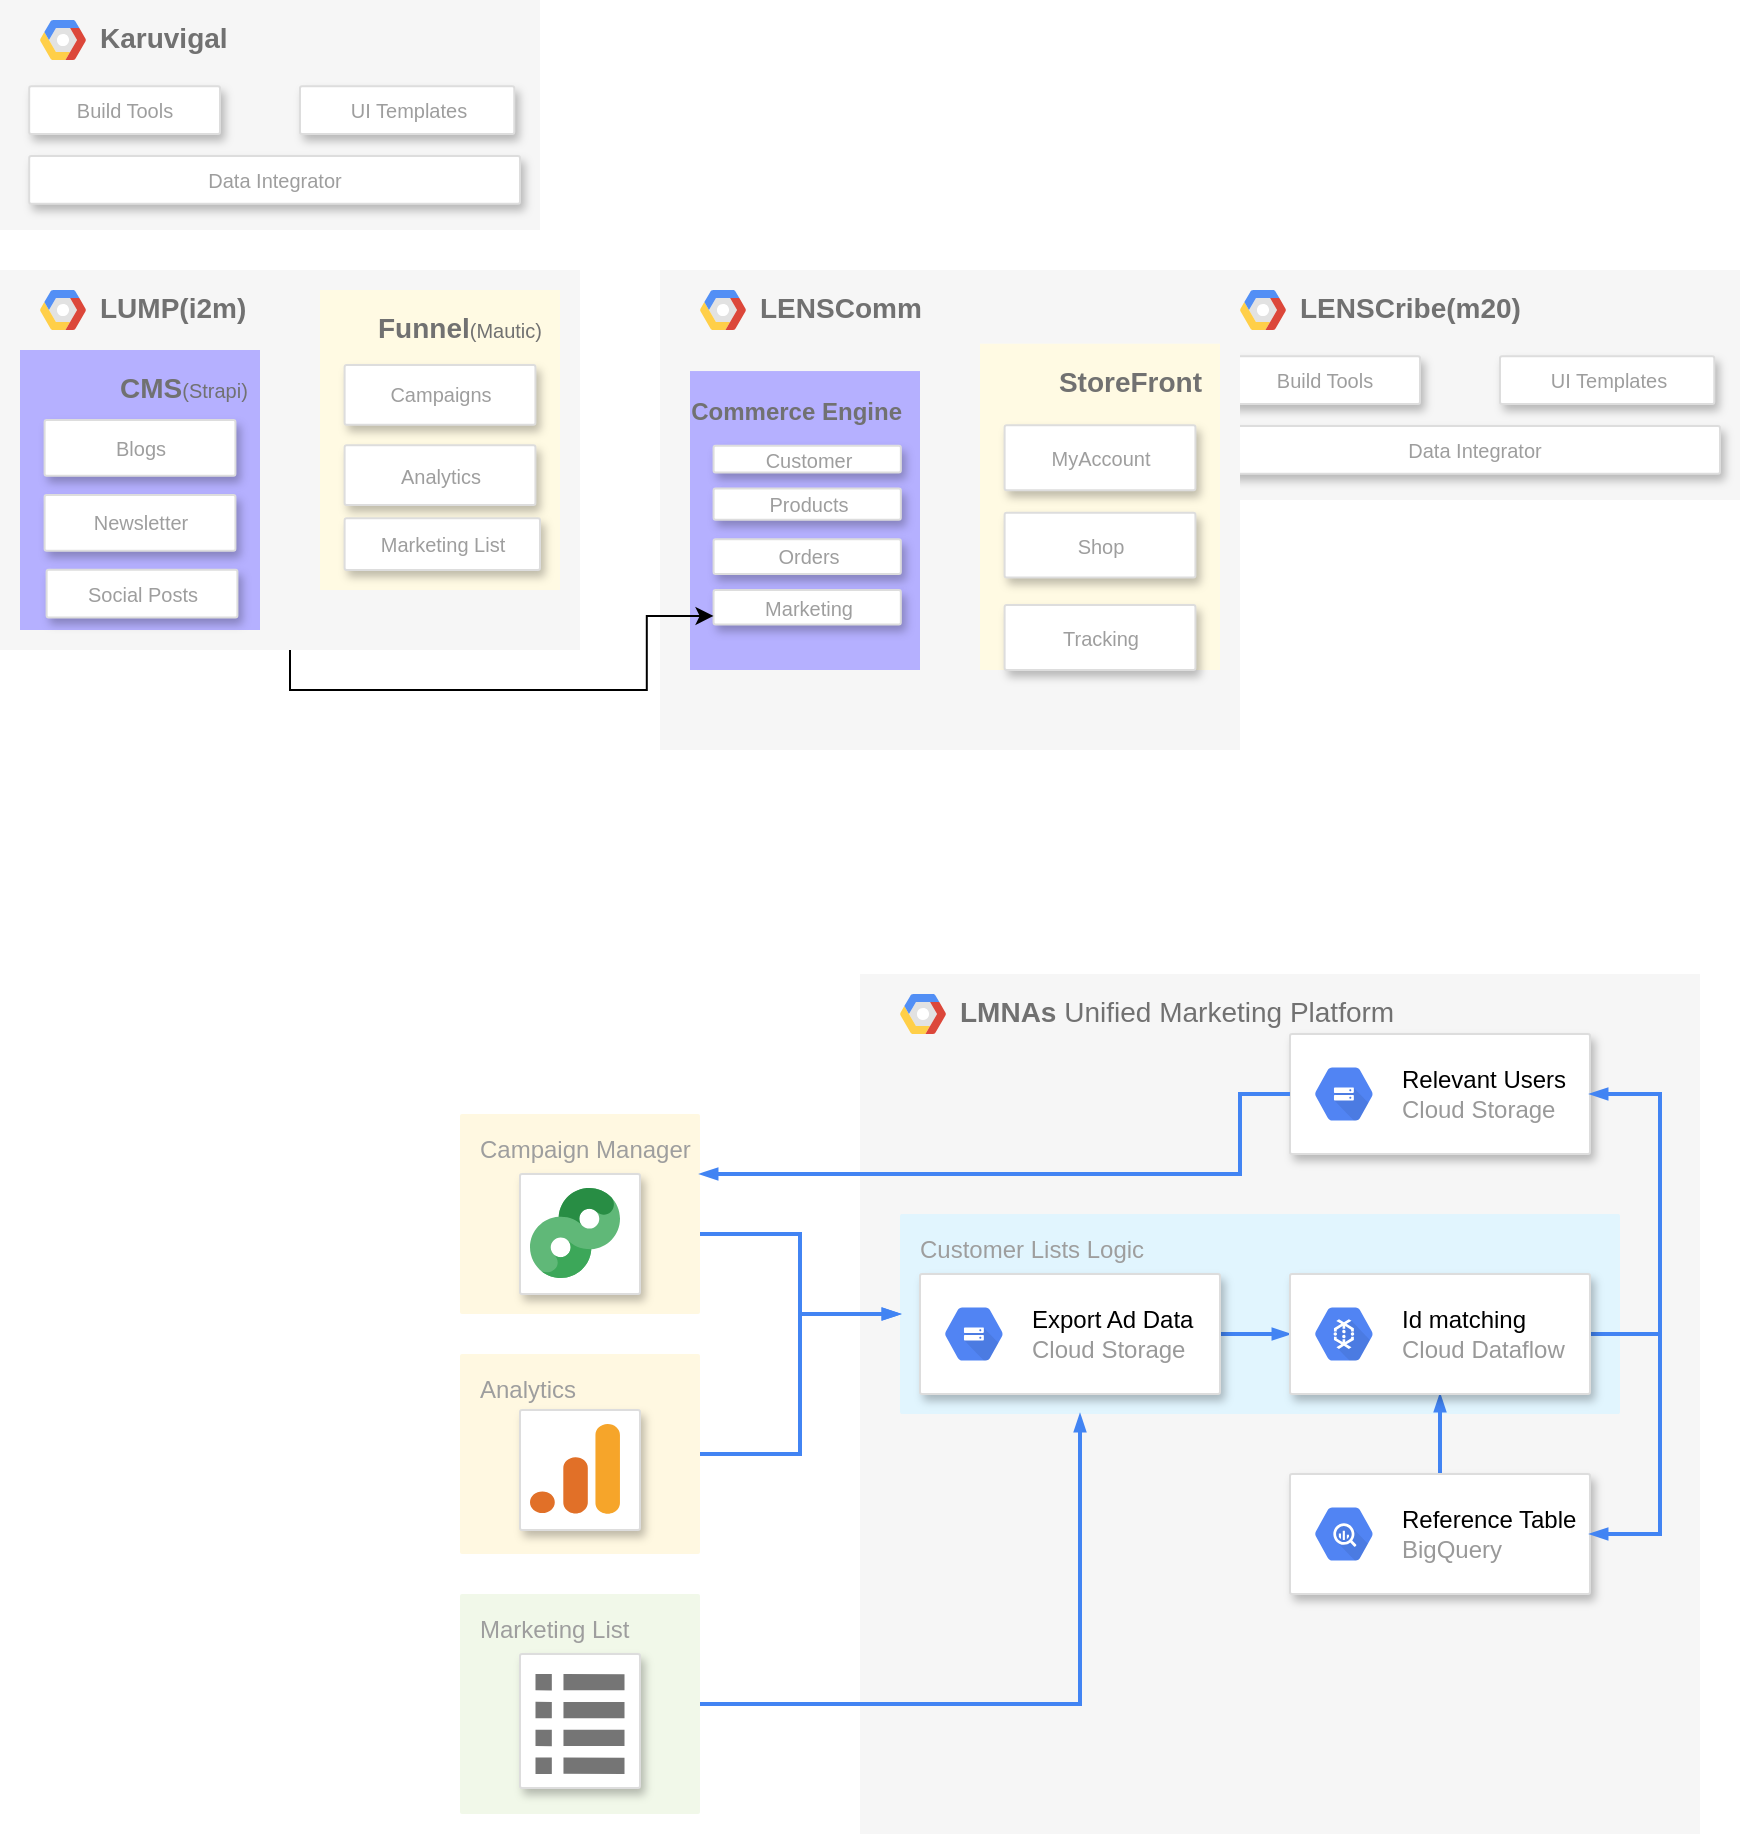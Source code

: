 <mxfile version="15.9.4" type="github">
  <diagram id="f106602c-feb2-e66a-4537-3a34d633f6aa" name="Page-1">
    <mxGraphModel dx="943" dy="469" grid="1" gridSize="10" guides="1" tooltips="1" connect="1" arrows="1" fold="1" page="1" pageScale="1" pageWidth="1169" pageHeight="827" background="none" math="0" shadow="0">
      <root>
        <mxCell id="0" />
        <mxCell id="1" parent="0" />
        <mxCell id="14" value="&lt;b&gt;LMNAs&lt;/b&gt;&amp;nbsp;Unified Marketing Platform" style="fillColor=#F6F6F6;strokeColor=none;shadow=0;gradientColor=none;fontSize=14;align=left;spacing=10;fontColor=#717171;9E9E9E;verticalAlign=top;spacingTop=-4;fontStyle=0;spacingLeft=40;html=1;" parent="1" vertex="1">
          <mxGeometry x="640" y="502" width="420" height="430" as="geometry" />
        </mxCell>
        <mxCell id="15" value="" style="shape=mxgraph.gcp2.google_cloud_platform;fillColor=#F6F6F6;strokeColor=none;shadow=0;gradientColor=none;" parent="14" vertex="1">
          <mxGeometry width="23" height="20" relative="1" as="geometry">
            <mxPoint x="20" y="10" as="offset" />
          </mxGeometry>
        </mxCell>
        <mxCell id="699" value="" style="strokeColor=#dddddd;fillColor=#ffffff;shadow=1;strokeWidth=1;rounded=1;absoluteArcSize=1;arcSize=2;fontSize=10;fontColor=#9E9E9E;align=center;html=1;" parent="14" vertex="1">
          <mxGeometry x="215" y="30" width="150" height="60" as="geometry" />
        </mxCell>
        <mxCell id="700" value="&lt;font color=&quot;#000000&quot;&gt;Relevant Users&lt;/font&gt;&lt;br&gt;Cloud Storage" style="dashed=0;connectable=0;html=1;fillColor=#5184F3;strokeColor=none;shape=mxgraph.gcp2.hexIcon;prIcon=cloud_storage;part=1;labelPosition=right;verticalLabelPosition=middle;align=left;verticalAlign=middle;spacingLeft=5;fontColor=#999999;fontSize=12;" parent="699" vertex="1">
          <mxGeometry y="0.5" width="44" height="39" relative="1" as="geometry">
            <mxPoint x="5" y="-19.5" as="offset" />
          </mxGeometry>
        </mxCell>
        <mxCell id="711" value="Customer Lists Logic" style="rounded=1;absoluteArcSize=1;arcSize=2;html=1;strokeColor=none;gradientColor=none;shadow=0;dashed=0;strokeColor=none;fontSize=12;fontColor=#9E9E9E;align=left;verticalAlign=top;spacing=10;spacingTop=-4;fillColor=#E1F5FE;" parent="1" vertex="1">
          <mxGeometry x="660" y="622" width="360" height="100" as="geometry" />
        </mxCell>
        <mxCell id="712" style="edgeStyle=orthogonalEdgeStyle;rounded=0;html=1;labelBackgroundColor=none;startFill=1;startSize=4;endArrow=blockThin;endFill=1;endSize=4;jettySize=auto;orthogonalLoop=1;strokeColor=#4284F3;strokeWidth=2;fontSize=12;fontColor=#000000;align=center;dashed=0;" parent="1" source="705" target="711" edge="1">
          <mxGeometry relative="1" as="geometry">
            <Array as="points">
              <mxPoint x="610" y="632" />
              <mxPoint x="610" y="672" />
            </Array>
          </mxGeometry>
        </mxCell>
        <mxCell id="705" value="Campaign Manager" style="rounded=1;absoluteArcSize=1;arcSize=2;html=1;strokeColor=none;gradientColor=none;shadow=0;dashed=0;strokeColor=none;fontSize=12;fontColor=#9E9E9E;align=left;verticalAlign=top;spacing=10;spacingTop=-4;fillColor=#FFF8E1;" parent="1" vertex="1">
          <mxGeometry x="440" y="572" width="120" height="100" as="geometry" />
        </mxCell>
        <mxCell id="713" style="edgeStyle=orthogonalEdgeStyle;rounded=0;html=1;labelBackgroundColor=none;startFill=1;startSize=4;endArrow=blockThin;endFill=1;endSize=4;jettySize=auto;orthogonalLoop=1;strokeColor=#4284F3;strokeWidth=2;fontSize=12;fontColor=#000000;align=center;dashed=0;" parent="1" source="706" target="711" edge="1">
          <mxGeometry relative="1" as="geometry" />
        </mxCell>
        <mxCell id="706" value="Analytics" style="rounded=1;absoluteArcSize=1;arcSize=2;html=1;strokeColor=none;gradientColor=none;shadow=0;dashed=0;strokeColor=none;fontSize=12;fontColor=#9E9E9E;align=left;verticalAlign=top;spacing=10;spacingTop=-4;fillColor=#FFF8E1;" parent="1" vertex="1">
          <mxGeometry x="440" y="692" width="120" height="100" as="geometry" />
        </mxCell>
        <mxCell id="714" style="edgeStyle=orthogonalEdgeStyle;rounded=0;html=1;labelBackgroundColor=none;startFill=1;startSize=4;endArrow=blockThin;endFill=1;endSize=4;jettySize=auto;orthogonalLoop=1;strokeColor=#4284F3;strokeWidth=2;fontSize=12;fontColor=#000000;align=center;dashed=0;" parent="1" source="707" target="711" edge="1">
          <mxGeometry relative="1" as="geometry">
            <Array as="points">
              <mxPoint x="750" y="867" />
            </Array>
          </mxGeometry>
        </mxCell>
        <mxCell id="707" value="Marketing List" style="rounded=1;absoluteArcSize=1;arcSize=2;html=1;strokeColor=none;gradientColor=none;shadow=0;dashed=0;strokeColor=none;fontSize=12;fontColor=#9E9E9E;align=left;verticalAlign=top;spacing=10;spacingTop=-4;fillColor=#F1F8E9;" parent="1" vertex="1">
          <mxGeometry x="440" y="812" width="120" height="110" as="geometry" />
        </mxCell>
        <mxCell id="689" value="" style="strokeColor=#dddddd;fillColor=#ffffff;shadow=1;strokeWidth=1;rounded=1;absoluteArcSize=1;arcSize=2;fontSize=10;fontColor=#9E9E9E;align=center;html=1;" parent="1" vertex="1">
          <mxGeometry x="470" y="602" width="60" height="60" as="geometry" />
        </mxCell>
        <mxCell id="690" value="" style="dashed=0;connectable=0;html=1;fillColor=#5184F3;strokeColor=none;shape=mxgraph.gcp2.campaign_manager;part=1;labelPosition=right;verticalLabelPosition=middle;align=left;verticalAlign=middle;spacingLeft=5;fontColor=#999999;fontSize=12;" parent="689" vertex="1">
          <mxGeometry width="45" height="45" relative="1" as="geometry">
            <mxPoint x="5" y="7" as="offset" />
          </mxGeometry>
        </mxCell>
        <mxCell id="693" value="" style="strokeColor=#dddddd;fillColor=#ffffff;shadow=1;strokeWidth=1;rounded=1;absoluteArcSize=1;arcSize=2;fontSize=10;fontColor=#9E9E9E;align=center;html=1;" parent="1" vertex="1">
          <mxGeometry x="470" y="720" width="60" height="60" as="geometry" />
        </mxCell>
        <mxCell id="694" value="" style="dashed=0;connectable=0;html=1;fillColor=#5184F3;strokeColor=none;shape=mxgraph.gcp2.google_analytics;part=1;labelPosition=right;verticalLabelPosition=middle;align=left;verticalAlign=middle;spacingLeft=5;fontColor=#999999;fontSize=12;" parent="693" vertex="1">
          <mxGeometry width="45" height="45" relative="1" as="geometry">
            <mxPoint x="5" y="7" as="offset" />
          </mxGeometry>
        </mxCell>
        <mxCell id="695" value="" style="strokeColor=#dddddd;fillColor=#ffffff;shadow=1;strokeWidth=1;rounded=1;absoluteArcSize=1;arcSize=2;labelPosition=center;verticalLabelPosition=middle;align=center;verticalAlign=bottom;spacingLeft=0;fontColor=#999999;fontSize=12;whiteSpace=wrap;spacingBottom=2;html=1;" parent="1" vertex="1">
          <mxGeometry x="470" y="842" width="60" height="67" as="geometry" />
        </mxCell>
        <mxCell id="696" value="" style="dashed=0;connectable=0;html=1;fillColor=#757575;strokeColor=none;shape=mxgraph.gcp2.list;part=1;" parent="695" vertex="1">
          <mxGeometry x="0.5" width="44.5" height="50" relative="1" as="geometry">
            <mxPoint x="-22.25" y="10" as="offset" />
          </mxGeometry>
        </mxCell>
        <mxCell id="715" style="edgeStyle=orthogonalEdgeStyle;rounded=0;html=1;labelBackgroundColor=none;startFill=1;startSize=4;endArrow=blockThin;endFill=1;endSize=4;jettySize=auto;orthogonalLoop=1;strokeColor=#4284F3;strokeWidth=2;fontSize=12;fontColor=#000000;align=center;dashed=0;" parent="1" source="697" target="703" edge="1">
          <mxGeometry relative="1" as="geometry" />
        </mxCell>
        <mxCell id="697" value="" style="strokeColor=#dddddd;fillColor=#ffffff;shadow=1;strokeWidth=1;rounded=1;absoluteArcSize=1;arcSize=2;fontSize=10;fontColor=#9E9E9E;align=center;html=1;" parent="1" vertex="1">
          <mxGeometry x="670" y="652" width="150" height="60" as="geometry" />
        </mxCell>
        <mxCell id="698" value="&lt;font color=&quot;#000000&quot;&gt;Export Ad Data&lt;/font&gt;&lt;br&gt;Cloud Storage" style="dashed=0;connectable=0;html=1;fillColor=#5184F3;strokeColor=none;shape=mxgraph.gcp2.hexIcon;prIcon=cloud_storage;part=1;labelPosition=right;verticalLabelPosition=middle;align=left;verticalAlign=middle;spacingLeft=5;fontColor=#999999;fontSize=12;" parent="697" vertex="1">
          <mxGeometry y="0.5" width="44" height="39" relative="1" as="geometry">
            <mxPoint x="5" y="-19.5" as="offset" />
          </mxGeometry>
        </mxCell>
        <mxCell id="719" style="edgeStyle=orthogonalEdgeStyle;rounded=0;html=1;labelBackgroundColor=none;startFill=1;startSize=4;endArrow=blockThin;endFill=1;endSize=4;jettySize=auto;orthogonalLoop=1;strokeColor=#4284F3;strokeWidth=2;fontSize=12;fontColor=#000000;align=center;dashed=0;" parent="1" target="705" edge="1">
          <mxGeometry relative="1" as="geometry">
            <Array as="points">
              <mxPoint x="830" y="562" />
              <mxPoint x="830" y="602" />
            </Array>
            <mxPoint x="855" y="562" as="sourcePoint" />
          </mxGeometry>
        </mxCell>
        <mxCell id="718" style="edgeStyle=orthogonalEdgeStyle;rounded=0;html=1;labelBackgroundColor=none;startFill=1;startSize=4;endArrow=blockThin;endFill=1;endSize=4;jettySize=auto;orthogonalLoop=1;strokeColor=#4284F3;strokeWidth=2;fontSize=12;fontColor=#000000;align=center;dashed=0;" parent="1" source="701" target="703" edge="1">
          <mxGeometry relative="1" as="geometry" />
        </mxCell>
        <mxCell id="701" value="" style="strokeColor=#dddddd;fillColor=#ffffff;shadow=1;strokeWidth=1;rounded=1;absoluteArcSize=1;arcSize=2;fontSize=10;fontColor=#9E9E9E;align=center;html=1;" parent="1" vertex="1">
          <mxGeometry x="855" y="752" width="150" height="60" as="geometry" />
        </mxCell>
        <mxCell id="702" value="&lt;font color=&quot;#000000&quot;&gt;Reference Table&lt;/font&gt;&lt;br&gt;BigQuery" style="dashed=0;connectable=0;html=1;fillColor=#5184F3;strokeColor=none;shape=mxgraph.gcp2.hexIcon;prIcon=bigquery;part=1;labelPosition=right;verticalLabelPosition=middle;align=left;verticalAlign=middle;spacingLeft=5;fontColor=#999999;fontSize=12;" parent="701" vertex="1">
          <mxGeometry y="0.5" width="44" height="39" relative="1" as="geometry">
            <mxPoint x="5" y="-19.5" as="offset" />
          </mxGeometry>
        </mxCell>
        <mxCell id="716" style="edgeStyle=orthogonalEdgeStyle;rounded=0;html=1;labelBackgroundColor=none;startFill=1;startSize=4;endArrow=blockThin;endFill=1;endSize=4;jettySize=auto;orthogonalLoop=1;strokeColor=#4284F3;strokeWidth=2;fontSize=12;fontColor=#000000;align=center;dashed=0;" parent="1" source="703" edge="1">
          <mxGeometry relative="1" as="geometry">
            <Array as="points">
              <mxPoint x="1040" y="682" />
              <mxPoint x="1040" y="562" />
            </Array>
            <mxPoint x="1005" y="562" as="targetPoint" />
          </mxGeometry>
        </mxCell>
        <mxCell id="717" style="edgeStyle=orthogonalEdgeStyle;rounded=0;html=1;labelBackgroundColor=none;startFill=1;startSize=4;endArrow=blockThin;endFill=1;endSize=4;jettySize=auto;orthogonalLoop=1;strokeColor=#4284F3;strokeWidth=2;fontSize=12;fontColor=#000000;align=center;dashed=0;" parent="1" source="703" target="701" edge="1">
          <mxGeometry relative="1" as="geometry">
            <Array as="points">
              <mxPoint x="1040" y="682" />
              <mxPoint x="1040" y="782" />
            </Array>
          </mxGeometry>
        </mxCell>
        <mxCell id="703" value="" style="strokeColor=#dddddd;fillColor=#ffffff;shadow=1;strokeWidth=1;rounded=1;absoluteArcSize=1;arcSize=2;fontSize=10;fontColor=#9E9E9E;align=center;html=1;" parent="1" vertex="1">
          <mxGeometry x="855" y="652" width="150" height="60" as="geometry" />
        </mxCell>
        <mxCell id="704" value="&lt;font color=&quot;#000000&quot;&gt;Id matching&lt;/font&gt;&lt;br&gt;Cloud Dataflow" style="dashed=0;connectable=0;html=1;fillColor=#5184F3;strokeColor=none;shape=mxgraph.gcp2.hexIcon;prIcon=cloud_dataflow;part=1;labelPosition=right;verticalLabelPosition=middle;align=left;verticalAlign=middle;spacingLeft=5;fontColor=#999999;fontSize=12;" parent="703" vertex="1">
          <mxGeometry y="0.5" width="44" height="39" relative="1" as="geometry">
            <mxPoint x="5" y="-19.5" as="offset" />
          </mxGeometry>
        </mxCell>
        <mxCell id="wyFLx1ODkE6jC5D1gI6m-723" value="&lt;b&gt;Karuvigal&lt;/b&gt;" style="fillColor=#F6F6F6;strokeColor=none;shadow=0;gradientColor=none;fontSize=14;align=left;spacing=10;fontColor=#717171;9E9E9E;verticalAlign=top;spacingTop=-4;fontStyle=0;spacingLeft=40;html=1;" vertex="1" parent="1">
          <mxGeometry x="210" y="15" width="270" height="115" as="geometry" />
        </mxCell>
        <mxCell id="wyFLx1ODkE6jC5D1gI6m-724" value="" style="shape=mxgraph.gcp2.google_cloud_platform;fillColor=#F6F6F6;strokeColor=none;shadow=0;gradientColor=none;" vertex="1" parent="wyFLx1ODkE6jC5D1gI6m-723">
          <mxGeometry width="23" height="20" relative="1" as="geometry">
            <mxPoint x="20" y="10" as="offset" />
          </mxGeometry>
        </mxCell>
        <mxCell id="wyFLx1ODkE6jC5D1gI6m-721" value="Build Tools" style="strokeColor=#dddddd;fillColor=#ffffff;shadow=1;strokeWidth=1;rounded=1;absoluteArcSize=1;arcSize=2;fontSize=10;fontColor=#9E9E9E;align=center;html=1;" vertex="1" parent="wyFLx1ODkE6jC5D1gI6m-723">
          <mxGeometry x="14.59" y="43.14" width="95.41" height="23.86" as="geometry" />
        </mxCell>
        <mxCell id="wyFLx1ODkE6jC5D1gI6m-719" value="UI Templates" style="strokeColor=#dddddd;fillColor=#ffffff;shadow=1;strokeWidth=1;rounded=1;absoluteArcSize=1;arcSize=2;fontSize=10;fontColor=#9E9E9E;align=center;html=1;" vertex="1" parent="wyFLx1ODkE6jC5D1gI6m-723">
          <mxGeometry x="150" y="43.14" width="107.14" height="23.86" as="geometry" />
        </mxCell>
        <mxCell id="wyFLx1ODkE6jC5D1gI6m-726" value="Data Integrator" style="strokeColor=#dddddd;fillColor=#ffffff;shadow=1;strokeWidth=1;rounded=1;absoluteArcSize=1;arcSize=2;fontSize=10;fontColor=#9E9E9E;align=center;html=1;" vertex="1" parent="wyFLx1ODkE6jC5D1gI6m-723">
          <mxGeometry x="14.59" y="78" width="245.41" height="23.86" as="geometry" />
        </mxCell>
        <mxCell id="wyFLx1ODkE6jC5D1gI6m-727" value="&lt;b&gt;LUMP(i2m)&lt;/b&gt;" style="fillColor=#F6F6F6;strokeColor=none;shadow=0;gradientColor=none;fontSize=14;align=left;spacing=10;fontColor=#717171;9E9E9E;verticalAlign=top;spacingTop=-4;fontStyle=0;spacingLeft=40;html=1;" vertex="1" parent="1">
          <mxGeometry x="210" y="150" width="290" height="190" as="geometry" />
        </mxCell>
        <mxCell id="wyFLx1ODkE6jC5D1gI6m-728" value="" style="shape=mxgraph.gcp2.google_cloud_platform;fillColor=#F6F6F6;strokeColor=none;shadow=0;gradientColor=none;" vertex="1" parent="wyFLx1ODkE6jC5D1gI6m-727">
          <mxGeometry width="23" height="20" relative="1" as="geometry">
            <mxPoint x="20" y="10" as="offset" />
          </mxGeometry>
        </mxCell>
        <mxCell id="wyFLx1ODkE6jC5D1gI6m-774" value="&lt;div&gt;&lt;b&gt;Funnel&lt;/b&gt;&lt;font style=&quot;font-size: 10px&quot;&gt;(Mautic)&lt;/font&gt;&lt;/div&gt;" style="fillColor=#FFFAE3;strokeColor=none;shadow=0;gradientColor=none;fontSize=14;align=right;spacing=10;fontColor=#717171;9E9E9E;verticalAlign=top;spacingTop=-4;fontStyle=0;spacingLeft=40;html=1;" vertex="1" parent="wyFLx1ODkE6jC5D1gI6m-727">
          <mxGeometry x="160" y="10" width="120" height="150" as="geometry" />
        </mxCell>
        <mxCell id="wyFLx1ODkE6jC5D1gI6m-775" value="Campaigns" style="strokeColor=#dddddd;fillColor=#ffffff;shadow=1;strokeWidth=1;rounded=1;absoluteArcSize=1;arcSize=2;fontSize=10;fontColor=#9E9E9E;align=center;html=1;" vertex="1" parent="wyFLx1ODkE6jC5D1gI6m-774">
          <mxGeometry x="12.3" y="37.5" width="95.41" height="29.825" as="geometry" />
        </mxCell>
        <mxCell id="wyFLx1ODkE6jC5D1gI6m-776" value="Analytics" style="strokeColor=#dddddd;fillColor=#ffffff;shadow=1;strokeWidth=1;rounded=1;absoluteArcSize=1;arcSize=2;fontSize=10;fontColor=#9E9E9E;align=center;html=1;" vertex="1" parent="wyFLx1ODkE6jC5D1gI6m-774">
          <mxGeometry x="12.3" y="77.682" width="95.41" height="29.825" as="geometry" />
        </mxCell>
        <mxCell id="wyFLx1ODkE6jC5D1gI6m-777" value="Marketing List" style="strokeColor=#dddddd;fillColor=#ffffff;shadow=1;strokeWidth=1;rounded=1;absoluteArcSize=1;arcSize=2;fontSize=10;fontColor=#9E9E9E;align=center;html=1;" vertex="1" parent="wyFLx1ODkE6jC5D1gI6m-774">
          <mxGeometry x="12.3" y="114.18" width="97.7" height="25.83" as="geometry" />
        </mxCell>
        <mxCell id="wyFLx1ODkE6jC5D1gI6m-737" value="&lt;b&gt;LENSCribe(m20)&lt;/b&gt;" style="fillColor=#F6F6F6;strokeColor=none;shadow=0;gradientColor=none;fontSize=14;align=left;spacing=10;fontColor=#717171;9E9E9E;verticalAlign=top;spacingTop=-4;fontStyle=0;spacingLeft=40;html=1;" vertex="1" parent="1">
          <mxGeometry x="810" y="150" width="270" height="115" as="geometry" />
        </mxCell>
        <mxCell id="wyFLx1ODkE6jC5D1gI6m-738" value="" style="shape=mxgraph.gcp2.google_cloud_platform;fillColor=#F6F6F6;strokeColor=none;shadow=0;gradientColor=none;" vertex="1" parent="wyFLx1ODkE6jC5D1gI6m-737">
          <mxGeometry width="23" height="20" relative="1" as="geometry">
            <mxPoint x="20" y="10" as="offset" />
          </mxGeometry>
        </mxCell>
        <mxCell id="wyFLx1ODkE6jC5D1gI6m-739" value="Build Tools" style="strokeColor=#dddddd;fillColor=#ffffff;shadow=1;strokeWidth=1;rounded=1;absoluteArcSize=1;arcSize=2;fontSize=10;fontColor=#9E9E9E;align=center;html=1;" vertex="1" parent="wyFLx1ODkE6jC5D1gI6m-737">
          <mxGeometry x="14.59" y="43.14" width="95.41" height="23.86" as="geometry" />
        </mxCell>
        <mxCell id="wyFLx1ODkE6jC5D1gI6m-740" value="UI Templates" style="strokeColor=#dddddd;fillColor=#ffffff;shadow=1;strokeWidth=1;rounded=1;absoluteArcSize=1;arcSize=2;fontSize=10;fontColor=#9E9E9E;align=center;html=1;" vertex="1" parent="wyFLx1ODkE6jC5D1gI6m-737">
          <mxGeometry x="150" y="43.14" width="107.14" height="23.86" as="geometry" />
        </mxCell>
        <mxCell id="wyFLx1ODkE6jC5D1gI6m-741" value="Data Integrator" style="strokeColor=#dddddd;fillColor=#ffffff;shadow=1;strokeWidth=1;rounded=1;absoluteArcSize=1;arcSize=2;fontSize=10;fontColor=#9E9E9E;align=center;html=1;" vertex="1" parent="wyFLx1ODkE6jC5D1gI6m-737">
          <mxGeometry x="14.59" y="78" width="245.41" height="23.86" as="geometry" />
        </mxCell>
        <mxCell id="wyFLx1ODkE6jC5D1gI6m-768" value="&lt;b&gt;CMS&lt;/b&gt;&lt;font style=&quot;font-size: 10px&quot;&gt;(Strapi)&lt;/font&gt;" style="fillColor=#B5B0FF;strokeColor=none;shadow=0;gradientColor=none;fontSize=14;align=left;spacing=10;fontColor=#717171;9E9E9E;verticalAlign=top;spacingTop=-4;fontStyle=0;spacingLeft=40;html=1;" vertex="1" parent="1">
          <mxGeometry x="220" y="190" width="120" height="140" as="geometry" />
        </mxCell>
        <mxCell id="wyFLx1ODkE6jC5D1gI6m-770" value="Blogs" style="strokeColor=#dddddd;fillColor=#ffffff;shadow=1;strokeWidth=1;rounded=1;absoluteArcSize=1;arcSize=2;fontSize=10;fontColor=#9E9E9E;align=center;html=1;" vertex="1" parent="wyFLx1ODkE6jC5D1gI6m-768">
          <mxGeometry x="12.3" y="35.0" width="95.41" height="27.837" as="geometry" />
        </mxCell>
        <mxCell id="wyFLx1ODkE6jC5D1gI6m-771" value="Newsletter" style="strokeColor=#dddddd;fillColor=#ffffff;shadow=1;strokeWidth=1;rounded=1;absoluteArcSize=1;arcSize=2;fontSize=10;fontColor=#9E9E9E;align=center;html=1;" vertex="1" parent="wyFLx1ODkE6jC5D1gI6m-768">
          <mxGeometry x="12.3" y="72.503" width="95.41" height="27.837" as="geometry" />
        </mxCell>
        <mxCell id="wyFLx1ODkE6jC5D1gI6m-772" value="Social Posts" style="strokeColor=#dddddd;fillColor=#ffffff;shadow=1;strokeWidth=1;rounded=1;absoluteArcSize=1;arcSize=2;fontSize=10;fontColor=#9E9E9E;align=center;html=1;" vertex="1" parent="1">
          <mxGeometry x="233.3" y="299.86" width="95.41" height="23.86" as="geometry" />
        </mxCell>
        <mxCell id="wyFLx1ODkE6jC5D1gI6m-778" value="&lt;b&gt;LENSComm&lt;/b&gt;" style="fillColor=#F6F6F6;strokeColor=none;shadow=0;gradientColor=none;fontSize=14;align=left;spacing=10;fontColor=#717171;9E9E9E;verticalAlign=top;spacingTop=-4;fontStyle=0;spacingLeft=40;html=1;" vertex="1" parent="1">
          <mxGeometry x="540" y="150" width="290" height="240" as="geometry" />
        </mxCell>
        <mxCell id="wyFLx1ODkE6jC5D1gI6m-779" value="" style="shape=mxgraph.gcp2.google_cloud_platform;fillColor=#F6F6F6;strokeColor=none;shadow=0;gradientColor=none;" vertex="1" parent="wyFLx1ODkE6jC5D1gI6m-778">
          <mxGeometry width="23" height="20" relative="1" as="geometry">
            <mxPoint x="20" y="10" as="offset" />
          </mxGeometry>
        </mxCell>
        <mxCell id="wyFLx1ODkE6jC5D1gI6m-780" value="&lt;div style=&quot;text-align: justify&quot;&gt;&lt;b&gt;StoreFront&lt;/b&gt;&lt;/div&gt;" style="fillColor=#FFFAE3;strokeColor=none;shadow=0;gradientColor=none;fontSize=14;align=right;spacing=10;fontColor=#717171;9E9E9E;verticalAlign=top;spacingTop=-4;fontStyle=0;spacingLeft=40;html=1;" vertex="1" parent="wyFLx1ODkE6jC5D1gI6m-778">
          <mxGeometry x="160" y="36.85" width="120" height="163.15" as="geometry" />
        </mxCell>
        <mxCell id="wyFLx1ODkE6jC5D1gI6m-781" value="MyAccount" style="strokeColor=#dddddd;fillColor=#ffffff;shadow=1;strokeWidth=1;rounded=1;absoluteArcSize=1;arcSize=2;fontSize=10;fontColor=#9E9E9E;align=center;html=1;" vertex="1" parent="wyFLx1ODkE6jC5D1gI6m-780">
          <mxGeometry x="12.3" y="40.787" width="95.41" height="32.44" as="geometry" />
        </mxCell>
        <mxCell id="wyFLx1ODkE6jC5D1gI6m-782" value="Shop" style="strokeColor=#dddddd;fillColor=#ffffff;shadow=1;strokeWidth=1;rounded=1;absoluteArcSize=1;arcSize=2;fontSize=10;fontColor=#9E9E9E;align=center;html=1;" vertex="1" parent="wyFLx1ODkE6jC5D1gI6m-780">
          <mxGeometry x="12.3" y="84.492" width="95.41" height="32.44" as="geometry" />
        </mxCell>
        <mxCell id="wyFLx1ODkE6jC5D1gI6m-783" value="Tracking" style="strokeColor=#dddddd;fillColor=#ffffff;shadow=1;strokeWidth=1;rounded=1;absoluteArcSize=1;arcSize=2;fontSize=10;fontColor=#9E9E9E;align=center;html=1;" vertex="1" parent="wyFLx1ODkE6jC5D1gI6m-780">
          <mxGeometry x="12.3" y="130.71" width="95.41" height="32.44" as="geometry" />
        </mxCell>
        <mxCell id="wyFLx1ODkE6jC5D1gI6m-784" value="&lt;div&gt;&lt;b&gt;&lt;font style=&quot;font-size: 12px&quot;&gt;Commerce Engine&lt;/font&gt;&lt;/b&gt;&lt;/div&gt;" style="fillColor=#B5B0FF;strokeColor=none;shadow=0;gradientColor=none;fontSize=14;align=right;spacing=10;fontColor=#717171;9E9E9E;verticalAlign=top;spacingTop=-4;fontStyle=0;spacingLeft=40;html=1;" vertex="1" parent="wyFLx1ODkE6jC5D1gI6m-778">
          <mxGeometry x="15" y="50.53" width="115" height="149.47" as="geometry" />
        </mxCell>
        <mxCell id="wyFLx1ODkE6jC5D1gI6m-785" value="Customer" style="strokeColor=#dddddd;fillColor=#ffffff;shadow=1;strokeWidth=1;rounded=1;absoluteArcSize=1;arcSize=2;fontSize=10;fontColor=#9E9E9E;align=center;html=1;" vertex="1" parent="wyFLx1ODkE6jC5D1gI6m-784">
          <mxGeometry x="11.788" y="37.367" width="93.629" height="13.346" as="geometry" />
        </mxCell>
        <mxCell id="wyFLx1ODkE6jC5D1gI6m-786" value="Products" style="strokeColor=#dddddd;fillColor=#ffffff;shadow=1;strokeWidth=1;rounded=1;absoluteArcSize=1;arcSize=2;fontSize=10;fontColor=#9E9E9E;align=center;html=1;" vertex="1" parent="wyFLx1ODkE6jC5D1gI6m-784">
          <mxGeometry x="11.788" y="58.717" width="93.629" height="15.569" as="geometry" />
        </mxCell>
        <mxCell id="wyFLx1ODkE6jC5D1gI6m-787" value="Orders" style="strokeColor=#dddddd;fillColor=#ffffff;shadow=1;strokeWidth=1;rounded=1;absoluteArcSize=1;arcSize=2;fontSize=10;fontColor=#9E9E9E;align=center;html=1;" vertex="1" parent="wyFLx1ODkE6jC5D1gI6m-784">
          <mxGeometry x="11.788" y="84.074" width="93.629" height="17.352" as="geometry" />
        </mxCell>
        <mxCell id="wyFLx1ODkE6jC5D1gI6m-788" value="Marketing" style="strokeColor=#dddddd;fillColor=#ffffff;shadow=1;strokeWidth=1;rounded=1;absoluteArcSize=1;arcSize=2;fontSize=10;fontColor=#9E9E9E;align=center;html=1;" vertex="1" parent="wyFLx1ODkE6jC5D1gI6m-784">
          <mxGeometry x="11.787" y="109.43" width="93.629" height="17.352" as="geometry" />
        </mxCell>
        <mxCell id="wyFLx1ODkE6jC5D1gI6m-790" style="edgeStyle=orthogonalEdgeStyle;rounded=0;orthogonalLoop=1;jettySize=auto;html=1;fontSize=12;entryX=0;entryY=0.75;entryDx=0;entryDy=0;exitX=0.5;exitY=1;exitDx=0;exitDy=0;" edge="1" parent="1" source="wyFLx1ODkE6jC5D1gI6m-727" target="wyFLx1ODkE6jC5D1gI6m-788">
          <mxGeometry relative="1" as="geometry" />
        </mxCell>
      </root>
    </mxGraphModel>
  </diagram>
</mxfile>
